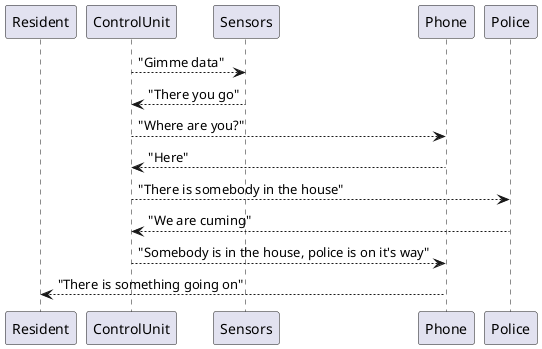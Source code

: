 @startuml security

participant Resident

ControlUnit --> Sensors : "Gimme data"
Sensors --> ControlUnit : "There you go"
ControlUnit --> Phone : "Where are you?"
Phone --> ControlUnit : "Here"
ControlUnit --> Police : "There is somebody in the house"
Police --> ControlUnit : "We are cuming"
ControlUnit --> Phone : "Somebody is in the house, police is on it's way"
Phone --> Resident : "There is something going on"

@enduml